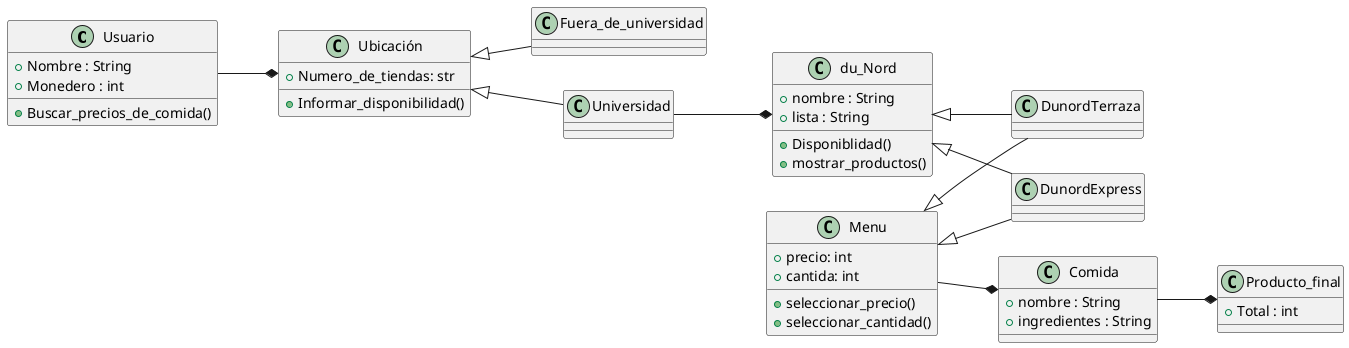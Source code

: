 @startuml
left to right direction

class Usuario {
  +Nombre : String
  +Monedero : int
  +Buscar_precios_de_comida()
}

Class Ubicación {
    +Numero_de_tiendas: str
    +Informar_disponibilidad()
}

class Fuera_de_universidad{


}

Class Universidad{

}


class du_Nord {
   +nombre : String
   +lista : String
   +Disponiblidad()
   +mostrar_productos()
}

Class DunordExpress{

}

Class DunordTerraza{

}
class Menu {
   
   +precio: int
   +cantida: int
   +seleccionar_precio()
   +seleccionar_cantidad()
}

class Comida {
   +nombre : String
   +ingredientes : String

}

Class Producto_final{
   +Total : int
}

Usuario --* Ubicación
Ubicación <|-- Universidad
Ubicación <|-- Fuera_de_universidad
Universidad --* du_Nord
du_Nord <|-- DunordExpress
du_Nord <|-- DunordTerraza
Menu <|-- DunordExpress
Menu <|-- DunordTerraza
Menu --* Comida
Comida --* Producto_final


@enduml
